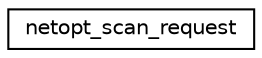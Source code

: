 digraph "Graphical Class Hierarchy"
{
 // LATEX_PDF_SIZE
  edge [fontname="Helvetica",fontsize="10",labelfontname="Helvetica",labelfontsize="10"];
  node [fontname="Helvetica",fontsize="10",shape=record];
  rankdir="LR";
  Node0 [label="netopt_scan_request",height=0.2,width=0.4,color="black", fillcolor="white", style="filled",URL="$structnetopt__scan__request.html",tooltip="Basic network scan request."];
}
